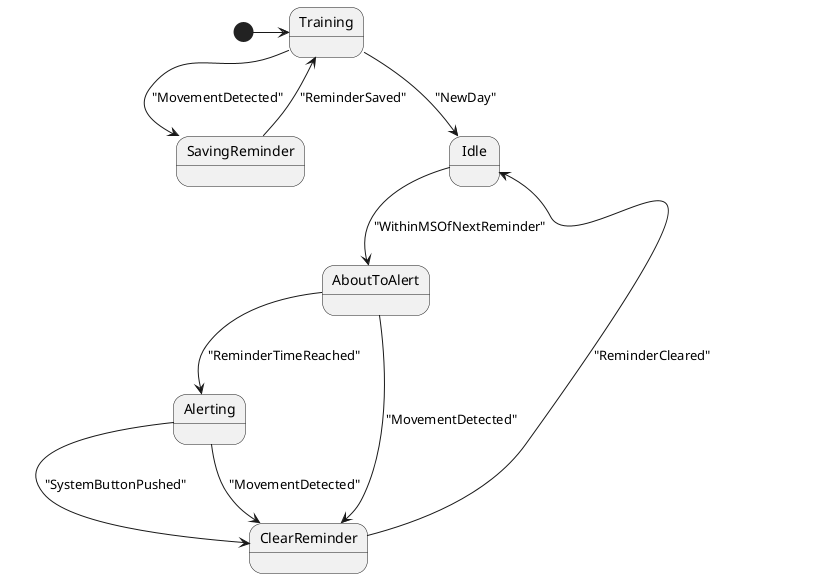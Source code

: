 @startuml
                    [*] -> Training
state Training
state SavingReminder
state Idle
state AboutToAlert
state Alerting
state ClearReminder

Training --> SavingReminder : "MovementDetected"
    
Training --> Idle : "NewDay"
    
SavingReminder --> Training : "ReminderSaved"
    
Idle --> AboutToAlert : "WithinMSOfNextReminder"
    
AboutToAlert --> Alerting : "ReminderTimeReached"
    
AboutToAlert --> ClearReminder : "MovementDetected"
    
Alerting --> ClearReminder : "SystemButtonPushed"
    
Alerting --> ClearReminder : "MovementDetected"
    
ClearReminder --> Idle : "ReminderCleared"
    
@enduml                    